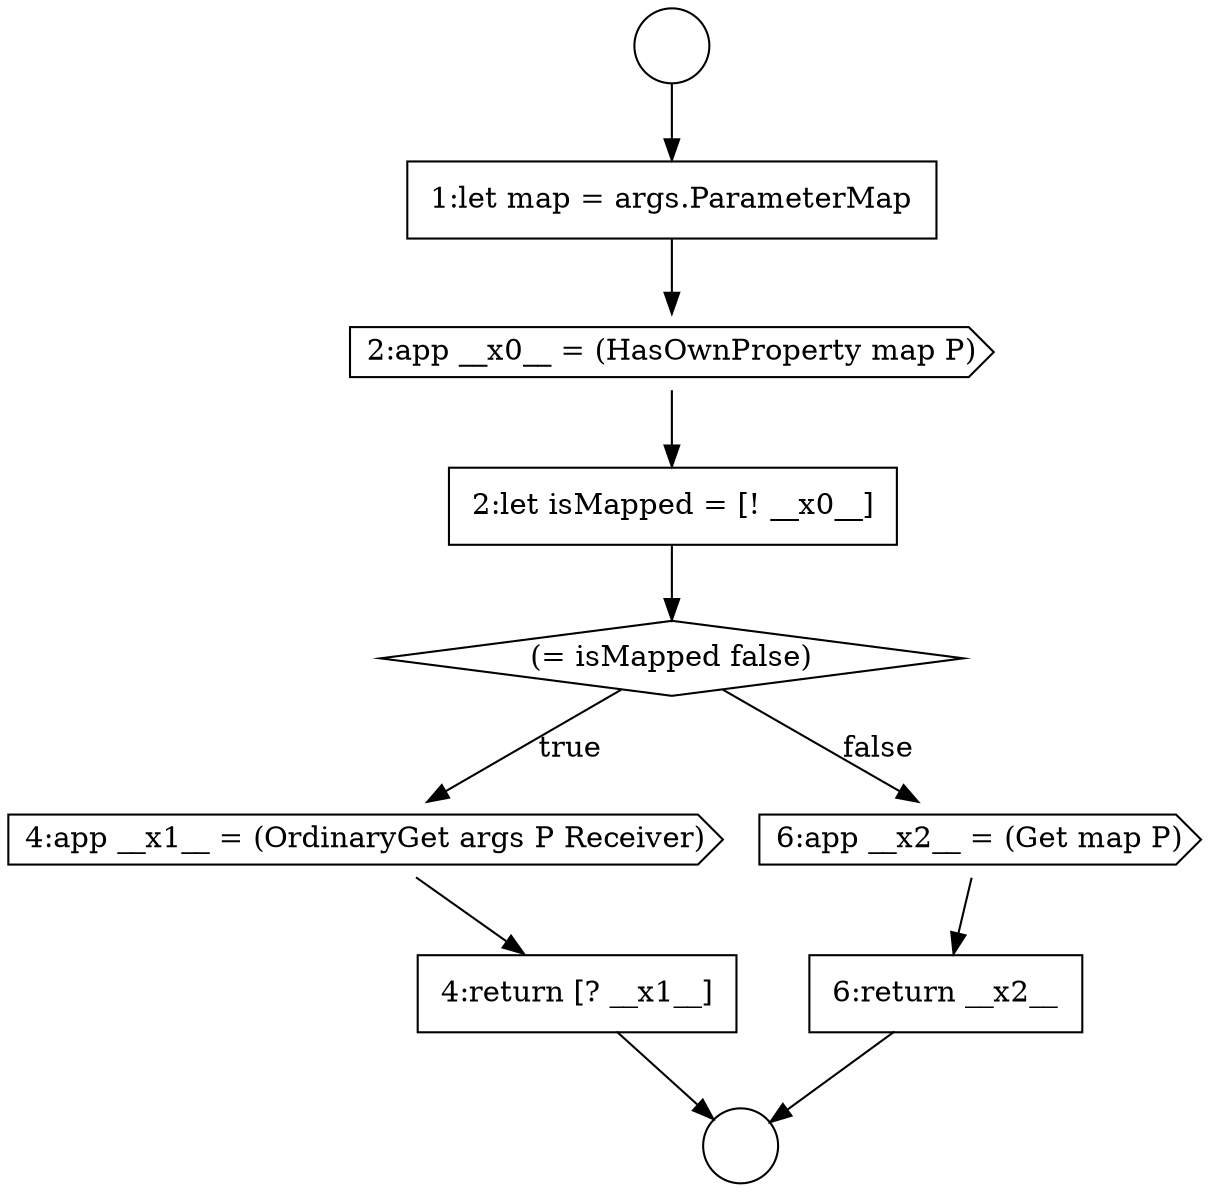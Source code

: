 digraph {
  node2331 [shape=cds, label=<<font color="black">4:app __x1__ = (OrdinaryGet args P Receiver)</font>> color="black" fillcolor="white" style=filled]
  node2328 [shape=cds, label=<<font color="black">2:app __x0__ = (HasOwnProperty map P)</font>> color="black" fillcolor="white" style=filled]
  node2326 [shape=circle label=" " color="black" fillcolor="white" style=filled]
  node2329 [shape=none, margin=0, label=<<font color="black">
    <table border="0" cellborder="1" cellspacing="0" cellpadding="10">
      <tr><td align="left">2:let isMapped = [! __x0__]</td></tr>
    </table>
  </font>> color="black" fillcolor="white" style=filled]
  node2333 [shape=cds, label=<<font color="black">6:app __x2__ = (Get map P)</font>> color="black" fillcolor="white" style=filled]
  node2325 [shape=circle label=" " color="black" fillcolor="white" style=filled]
  node2330 [shape=diamond, label=<<font color="black">(= isMapped false)</font>> color="black" fillcolor="white" style=filled]
  node2334 [shape=none, margin=0, label=<<font color="black">
    <table border="0" cellborder="1" cellspacing="0" cellpadding="10">
      <tr><td align="left">6:return __x2__</td></tr>
    </table>
  </font>> color="black" fillcolor="white" style=filled]
  node2332 [shape=none, margin=0, label=<<font color="black">
    <table border="0" cellborder="1" cellspacing="0" cellpadding="10">
      <tr><td align="left">4:return [? __x1__]</td></tr>
    </table>
  </font>> color="black" fillcolor="white" style=filled]
  node2327 [shape=none, margin=0, label=<<font color="black">
    <table border="0" cellborder="1" cellspacing="0" cellpadding="10">
      <tr><td align="left">1:let map = args.ParameterMap</td></tr>
    </table>
  </font>> color="black" fillcolor="white" style=filled]
  node2330 -> node2331 [label=<<font color="black">true</font>> color="black"]
  node2330 -> node2333 [label=<<font color="black">false</font>> color="black"]
  node2325 -> node2327 [ color="black"]
  node2327 -> node2328 [ color="black"]
  node2332 -> node2326 [ color="black"]
  node2334 -> node2326 [ color="black"]
  node2331 -> node2332 [ color="black"]
  node2333 -> node2334 [ color="black"]
  node2329 -> node2330 [ color="black"]
  node2328 -> node2329 [ color="black"]
}
